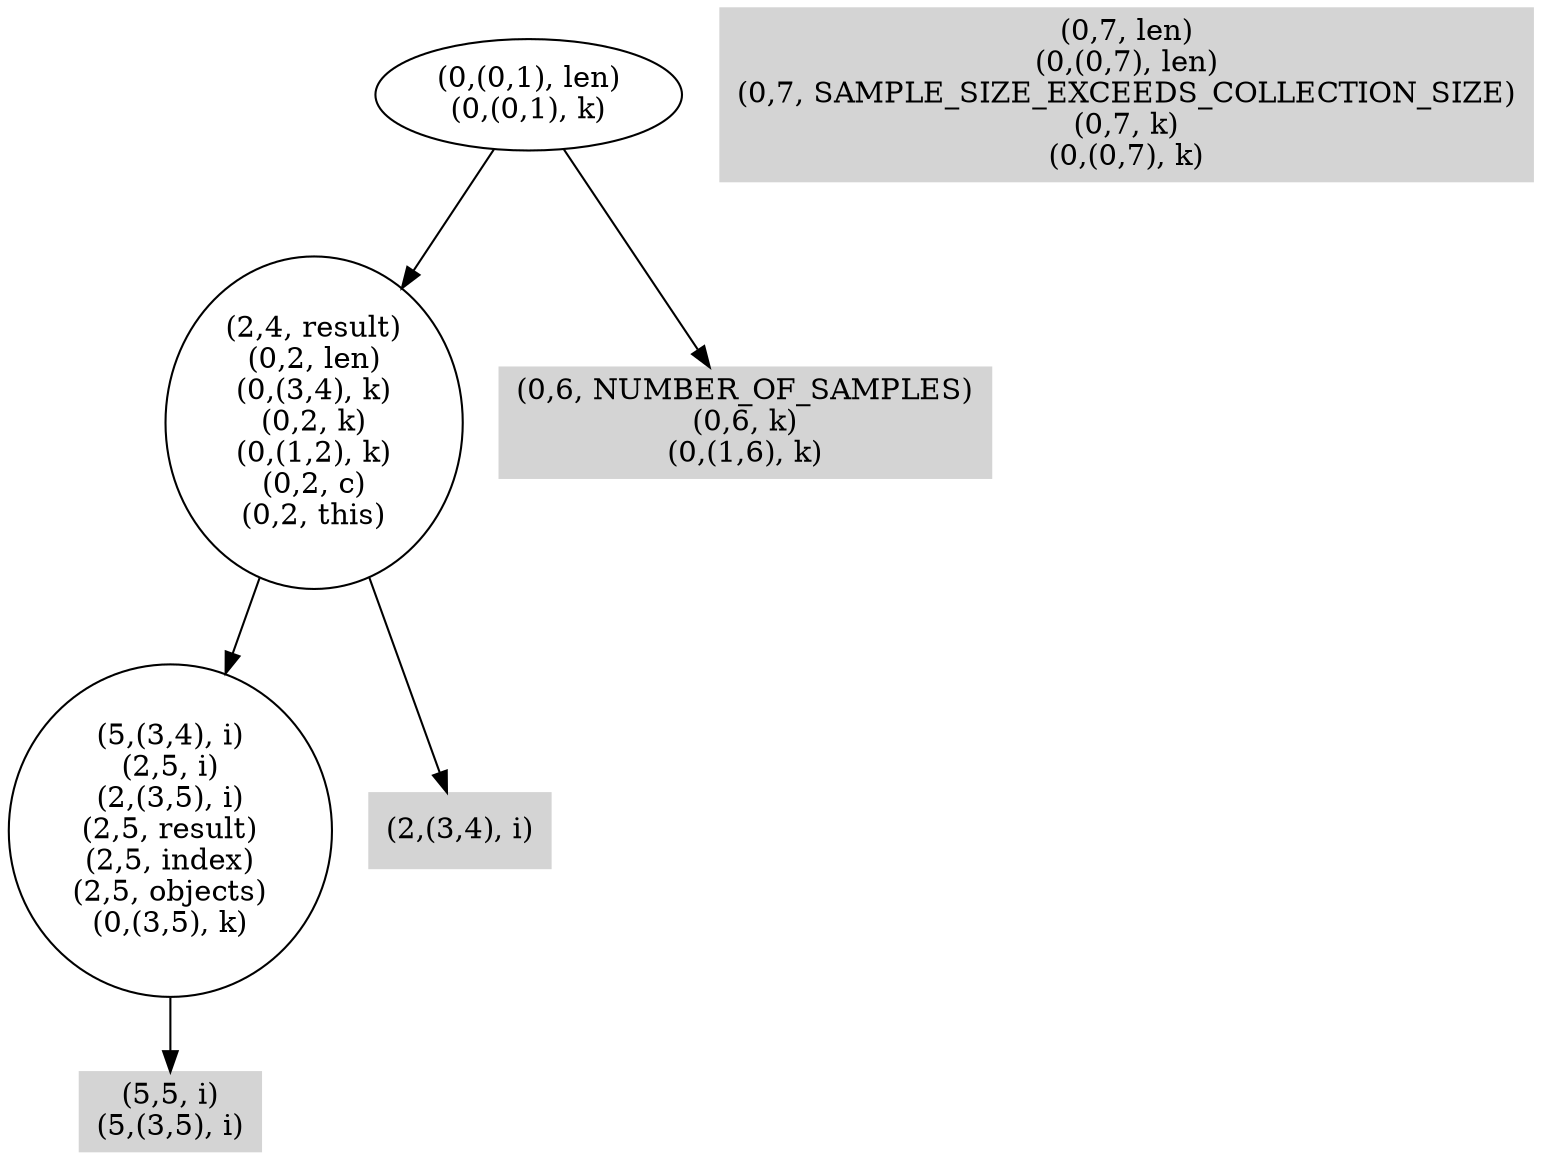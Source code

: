 digraph { 
82 [shape=box,style=filled,color=".0 .0 .83",label="(5,5, i)\n(5,(3,5), i)"];
83 [label="(5,(3,4), i)\n(2,5, i)\n(2,(3,5), i)\n(2,5, result)\n(2,5, index)\n(2,5, objects)\n(0,(3,5), k)"];
84 [shape=box,style=filled,color=".0 .0 .83",label="(2,(3,4), i)"];
85 [label="(2,4, result)\n(0,2, len)\n(0,(3,4), k)\n(0,2, k)\n(0,(1,2), k)\n(0,2, c)\n(0,2, this)"];
86 [shape=box,style=filled,color=".0 .0 .83",label="(0,7, len)\n(0,(0,7), len)\n(0,7, SAMPLE_SIZE_EXCEEDS_COLLECTION_SIZE)\n(0,7, k)\n(0,(0,7), k)"];
87 [shape=box,style=filled,color=".0 .0 .83",label="(0,6, NUMBER_OF_SAMPLES)\n(0,6, k)\n(0,(1,6), k)"];
88 [label="(0,(0,1), len)\n(0,(0,1), k)"];
83 -> 82;
85 -> 83;
85 -> 84;
88 -> 85;
88 -> 87;
}
